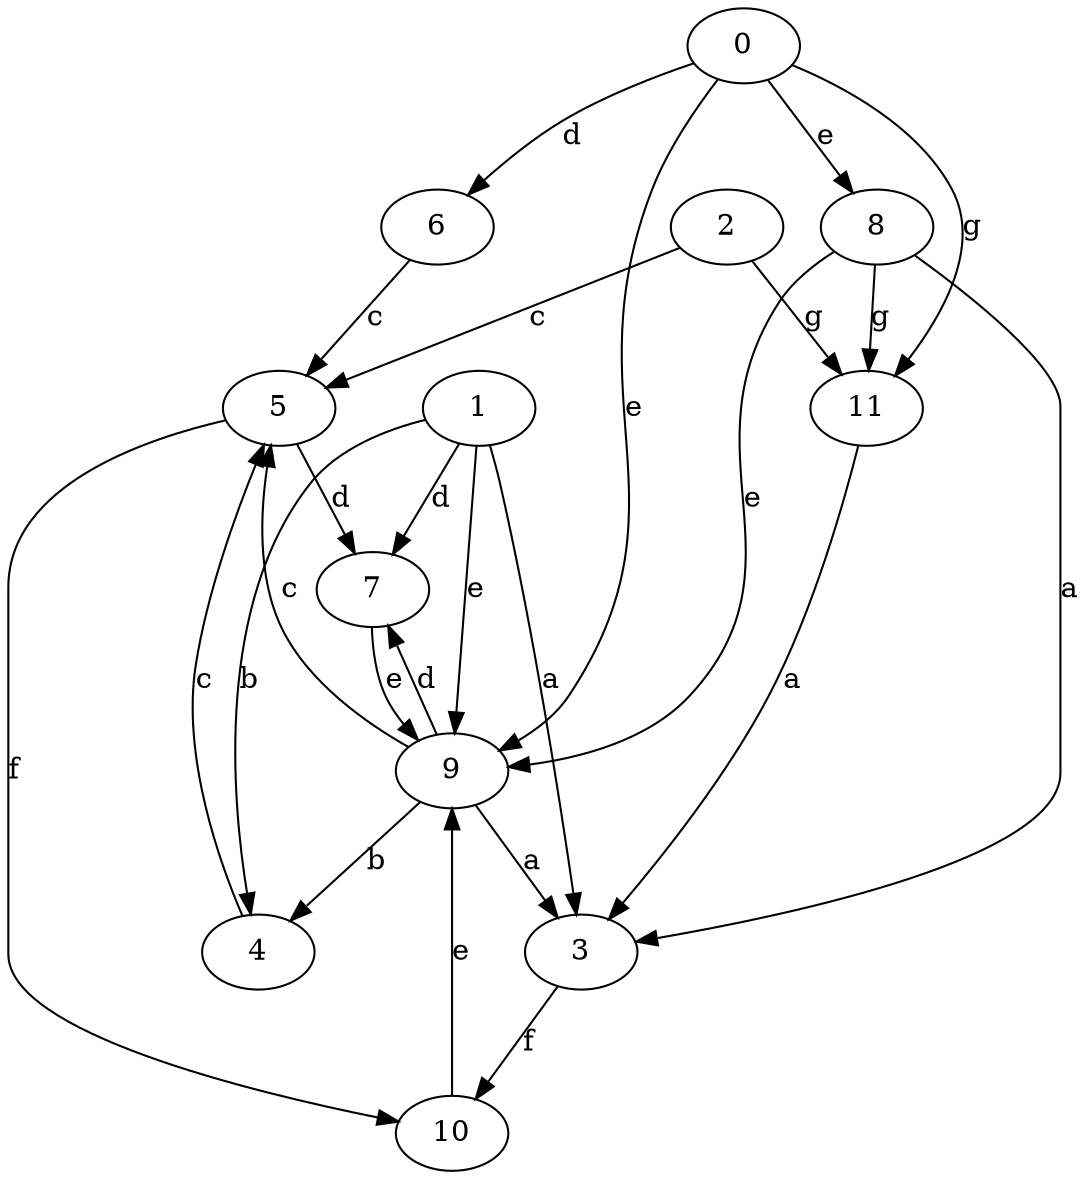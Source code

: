 strict digraph  {
2;
3;
4;
5;
6;
7;
8;
9;
0;
10;
1;
11;
2 -> 5  [label=c];
2 -> 11  [label=g];
3 -> 10  [label=f];
4 -> 5  [label=c];
5 -> 7  [label=d];
5 -> 10  [label=f];
6 -> 5  [label=c];
7 -> 9  [label=e];
8 -> 3  [label=a];
8 -> 9  [label=e];
8 -> 11  [label=g];
9 -> 3  [label=a];
9 -> 4  [label=b];
9 -> 5  [label=c];
9 -> 7  [label=d];
0 -> 6  [label=d];
0 -> 8  [label=e];
0 -> 9  [label=e];
0 -> 11  [label=g];
10 -> 9  [label=e];
1 -> 3  [label=a];
1 -> 4  [label=b];
1 -> 7  [label=d];
1 -> 9  [label=e];
11 -> 3  [label=a];
}
